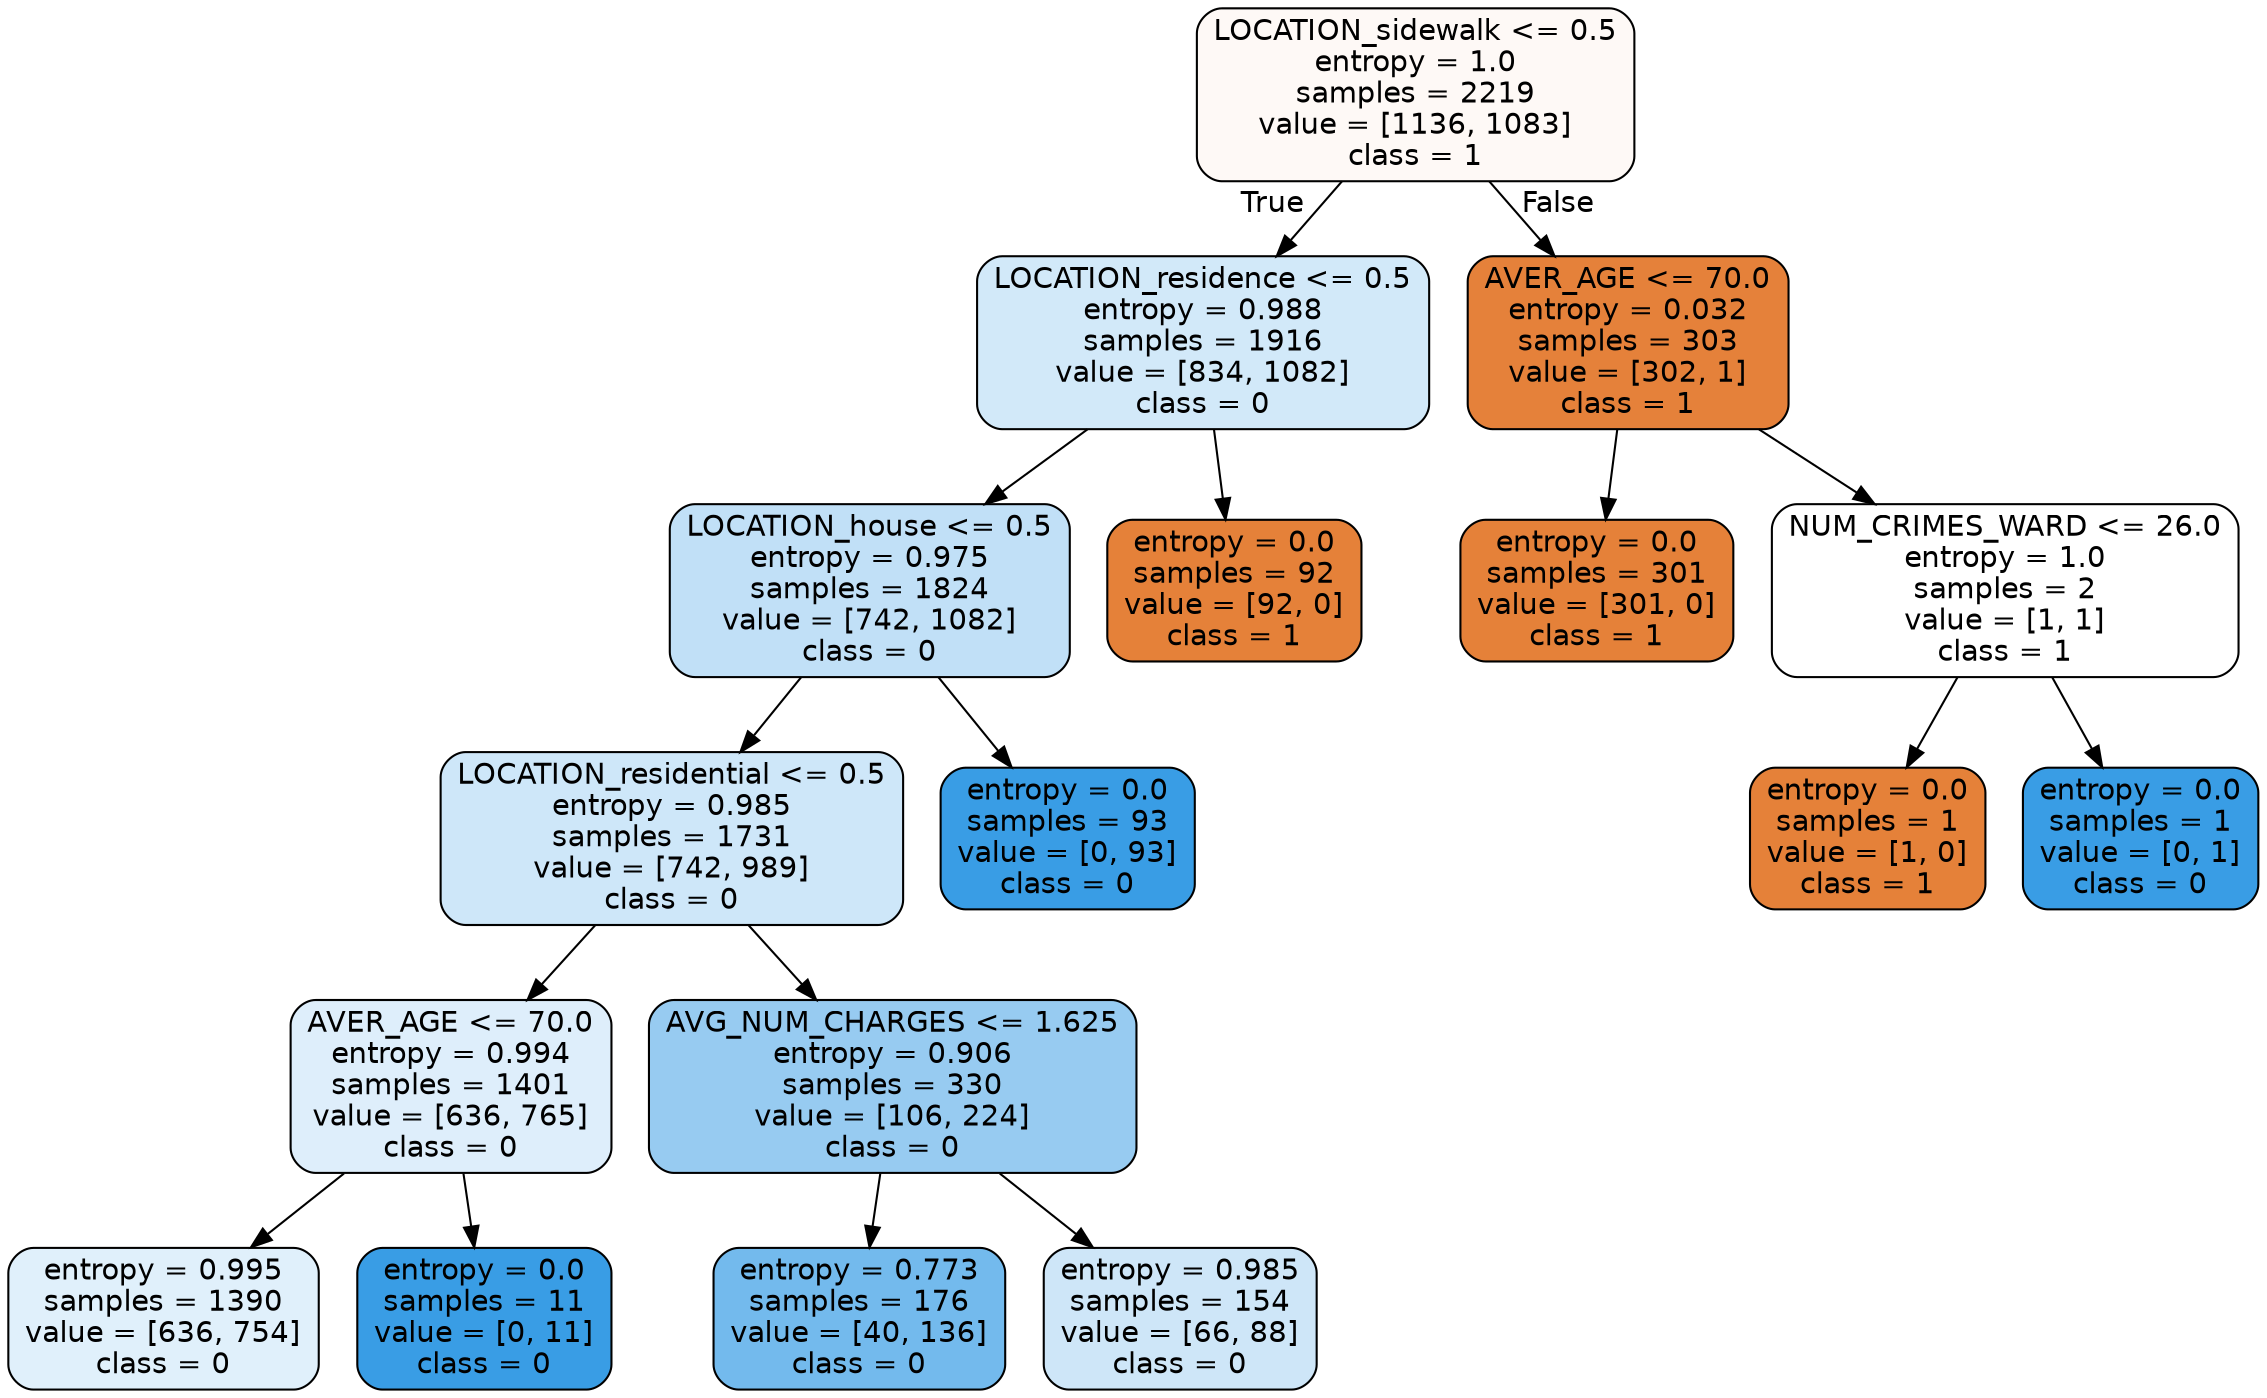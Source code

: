 digraph Tree {
node [shape=box, style="filled, rounded", color="black", fontname="helvetica"] ;
edge [fontname="helvetica"] ;
0 [label="LOCATION_sidewalk <= 0.5\nentropy = 1.0\nsamples = 2219\nvalue = [1136, 1083]\nclass = 1", fillcolor="#fef9f6"] ;
1 [label="LOCATION_residence <= 0.5\nentropy = 0.988\nsamples = 1916\nvalue = [834, 1082]\nclass = 0", fillcolor="#d2e9f9"] ;
0 -> 1 [labeldistance=2.5, labelangle=45, headlabel="True"] ;
2 [label="LOCATION_house <= 0.5\nentropy = 0.975\nsamples = 1824\nvalue = [742, 1082]\nclass = 0", fillcolor="#c1e0f7"] ;
1 -> 2 ;
3 [label="LOCATION_residential <= 0.5\nentropy = 0.985\nsamples = 1731\nvalue = [742, 989]\nclass = 0", fillcolor="#cee7f9"] ;
2 -> 3 ;
4 [label="AVER_AGE <= 70.0\nentropy = 0.994\nsamples = 1401\nvalue = [636, 765]\nclass = 0", fillcolor="#deeefb"] ;
3 -> 4 ;
5 [label="entropy = 0.995\nsamples = 1390\nvalue = [636, 754]\nclass = 0", fillcolor="#e0f0fb"] ;
4 -> 5 ;
6 [label="entropy = 0.0\nsamples = 11\nvalue = [0, 11]\nclass = 0", fillcolor="#399de5"] ;
4 -> 6 ;
7 [label="AVG_NUM_CHARGES <= 1.625\nentropy = 0.906\nsamples = 330\nvalue = [106, 224]\nclass = 0", fillcolor="#97cbf1"] ;
3 -> 7 ;
8 [label="entropy = 0.773\nsamples = 176\nvalue = [40, 136]\nclass = 0", fillcolor="#73baed"] ;
7 -> 8 ;
9 [label="entropy = 0.985\nsamples = 154\nvalue = [66, 88]\nclass = 0", fillcolor="#cee6f8"] ;
7 -> 9 ;
10 [label="entropy = 0.0\nsamples = 93\nvalue = [0, 93]\nclass = 0", fillcolor="#399de5"] ;
2 -> 10 ;
11 [label="entropy = 0.0\nsamples = 92\nvalue = [92, 0]\nclass = 1", fillcolor="#e58139"] ;
1 -> 11 ;
12 [label="AVER_AGE <= 70.0\nentropy = 0.032\nsamples = 303\nvalue = [302, 1]\nclass = 1", fillcolor="#e5813a"] ;
0 -> 12 [labeldistance=2.5, labelangle=-45, headlabel="False"] ;
13 [label="entropy = 0.0\nsamples = 301\nvalue = [301, 0]\nclass = 1", fillcolor="#e58139"] ;
12 -> 13 ;
14 [label="NUM_CRIMES_WARD <= 26.0\nentropy = 1.0\nsamples = 2\nvalue = [1, 1]\nclass = 1", fillcolor="#ffffff"] ;
12 -> 14 ;
15 [label="entropy = 0.0\nsamples = 1\nvalue = [1, 0]\nclass = 1", fillcolor="#e58139"] ;
14 -> 15 ;
16 [label="entropy = 0.0\nsamples = 1\nvalue = [0, 1]\nclass = 0", fillcolor="#399de5"] ;
14 -> 16 ;
}